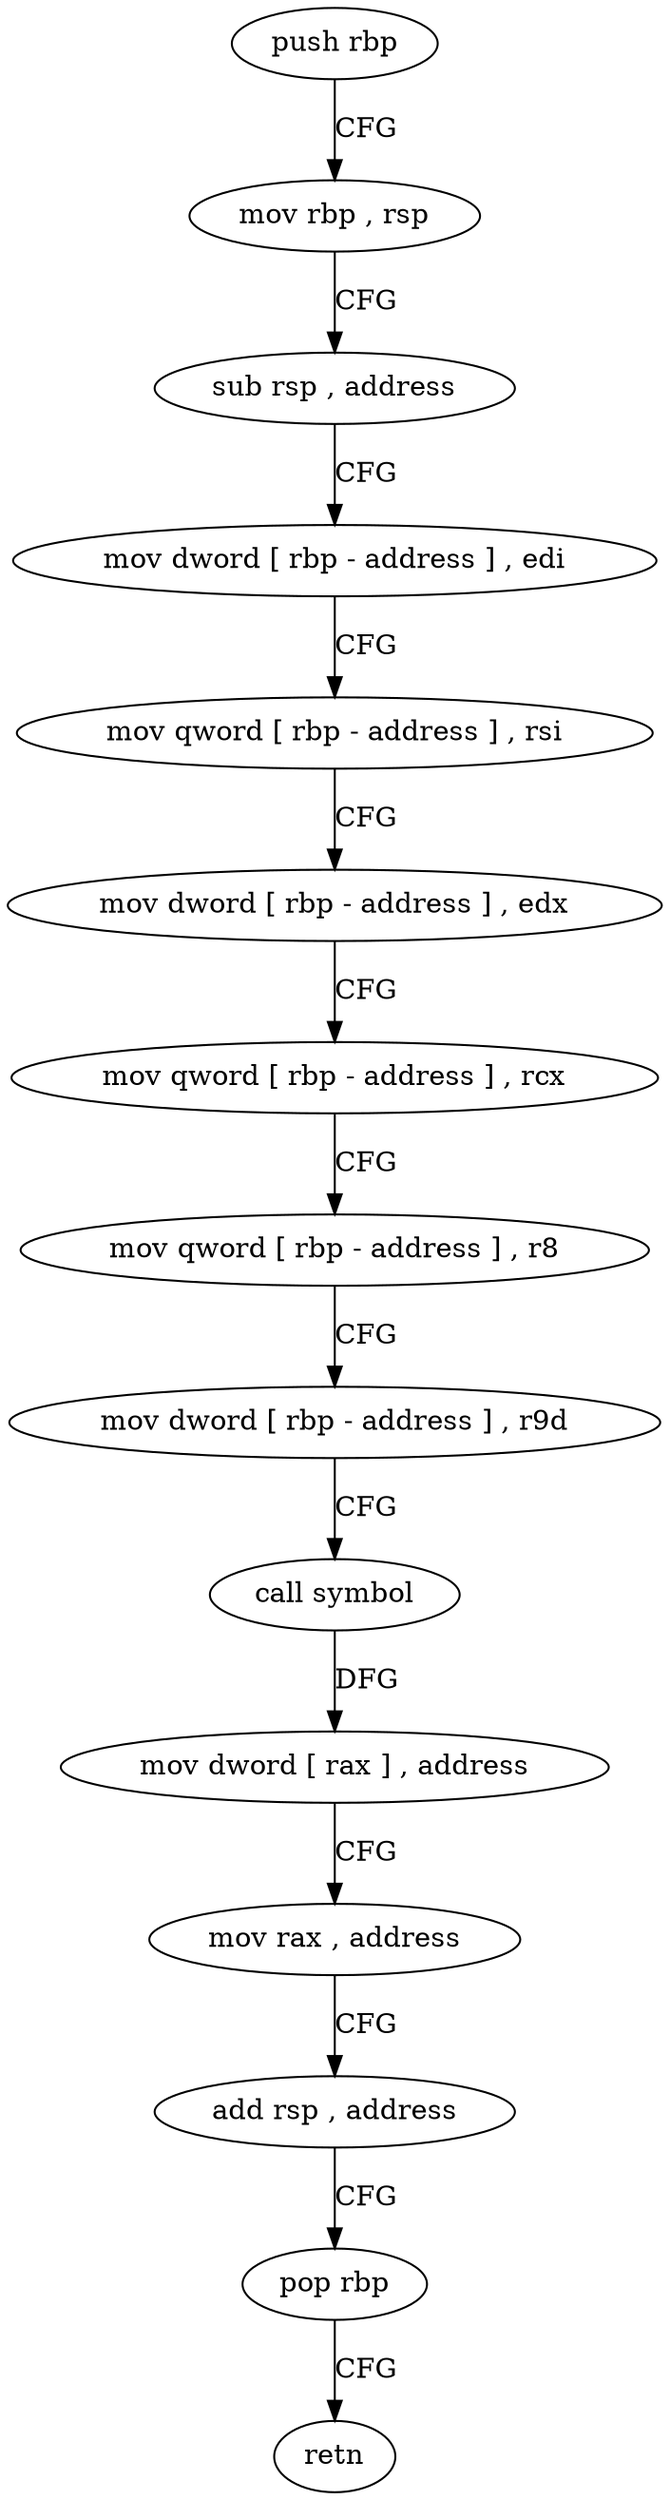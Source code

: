 digraph "func" {
"4213136" [label = "push rbp" ]
"4213137" [label = "mov rbp , rsp" ]
"4213140" [label = "sub rsp , address" ]
"4213144" [label = "mov dword [ rbp - address ] , edi" ]
"4213147" [label = "mov qword [ rbp - address ] , rsi" ]
"4213151" [label = "mov dword [ rbp - address ] , edx" ]
"4213154" [label = "mov qword [ rbp - address ] , rcx" ]
"4213158" [label = "mov qword [ rbp - address ] , r8" ]
"4213162" [label = "mov dword [ rbp - address ] , r9d" ]
"4213166" [label = "call symbol" ]
"4213171" [label = "mov dword [ rax ] , address" ]
"4213177" [label = "mov rax , address" ]
"4213184" [label = "add rsp , address" ]
"4213188" [label = "pop rbp" ]
"4213189" [label = "retn" ]
"4213136" -> "4213137" [ label = "CFG" ]
"4213137" -> "4213140" [ label = "CFG" ]
"4213140" -> "4213144" [ label = "CFG" ]
"4213144" -> "4213147" [ label = "CFG" ]
"4213147" -> "4213151" [ label = "CFG" ]
"4213151" -> "4213154" [ label = "CFG" ]
"4213154" -> "4213158" [ label = "CFG" ]
"4213158" -> "4213162" [ label = "CFG" ]
"4213162" -> "4213166" [ label = "CFG" ]
"4213166" -> "4213171" [ label = "DFG" ]
"4213171" -> "4213177" [ label = "CFG" ]
"4213177" -> "4213184" [ label = "CFG" ]
"4213184" -> "4213188" [ label = "CFG" ]
"4213188" -> "4213189" [ label = "CFG" ]
}
